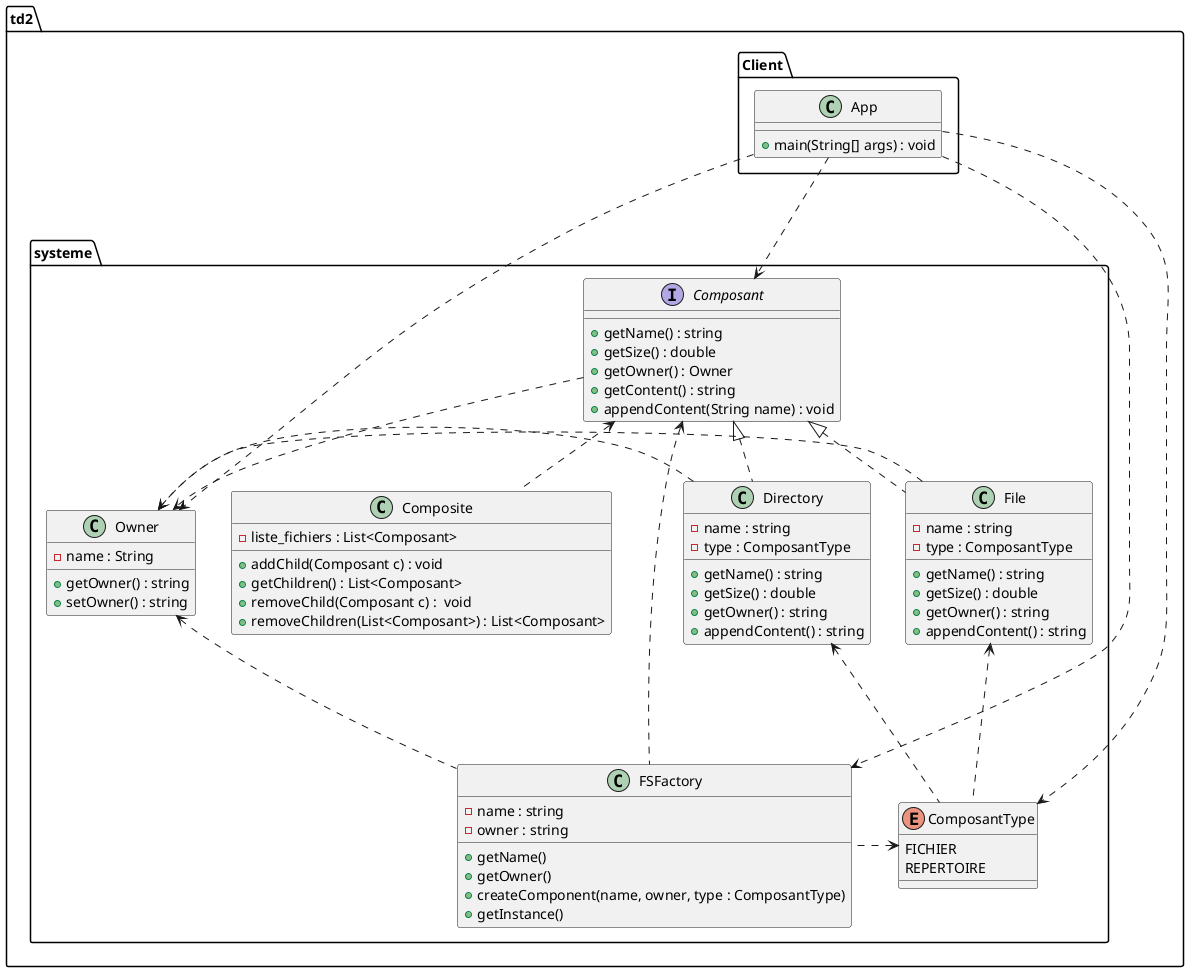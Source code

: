 @startuml

package td2 {

package systeme{

File <... ComposantType
Directory <... ComposantType
Composant <|.. File
File .> Owner
Directory .> Owner
Composant <|.. Directory
Composant <.. Composite
Composant ..> Owner
Composant <. FSFactory
Owner <. FSFactory
ComposantType <. FSFactory

abstract class Owner
abstract class FSFactory



interface Composant{
+ getName() : string
+ getSize() : double
+ getOwner() : Owner
+ getContent() : string
+ appendContent(String name) : void
}

enum ComposantType {
FICHIER
REPERTOIRE
}

class Composite{
- liste_fichiers : List<Composant>
+ addChild(Composant c) : void
+ getChildren() : List<Composant>
+ removeChild(Composant c) :  void
+ removeChildren(List<Composant>) : List<Composant>
}

class File{
- name : string
- type : ComposantType
+ getName() : string
+ getSize() : double
+ getOwner() : string
+ appendContent() : string
}

class Directory{
- name : string
- type : ComposantType
+ getName() : string
+ getSize() : double
+ getOwner() : string
+ appendContent() : string
}

class Owner{
- name : String
+ getOwner() : string
+ setOwner() : string
}

class FSFactory{
- name : string
- owner : string
+ getName()
+ getOwner()
+ createComponent(name, owner, type : ComposantType)
+ getInstance()
}

}

package Client {

App ...> FSFactory
App ...> Owner
App ...> Composant
App ...> ComposantType

    class App {
        + main(String[] args) : void
    }
}

}
@enduml